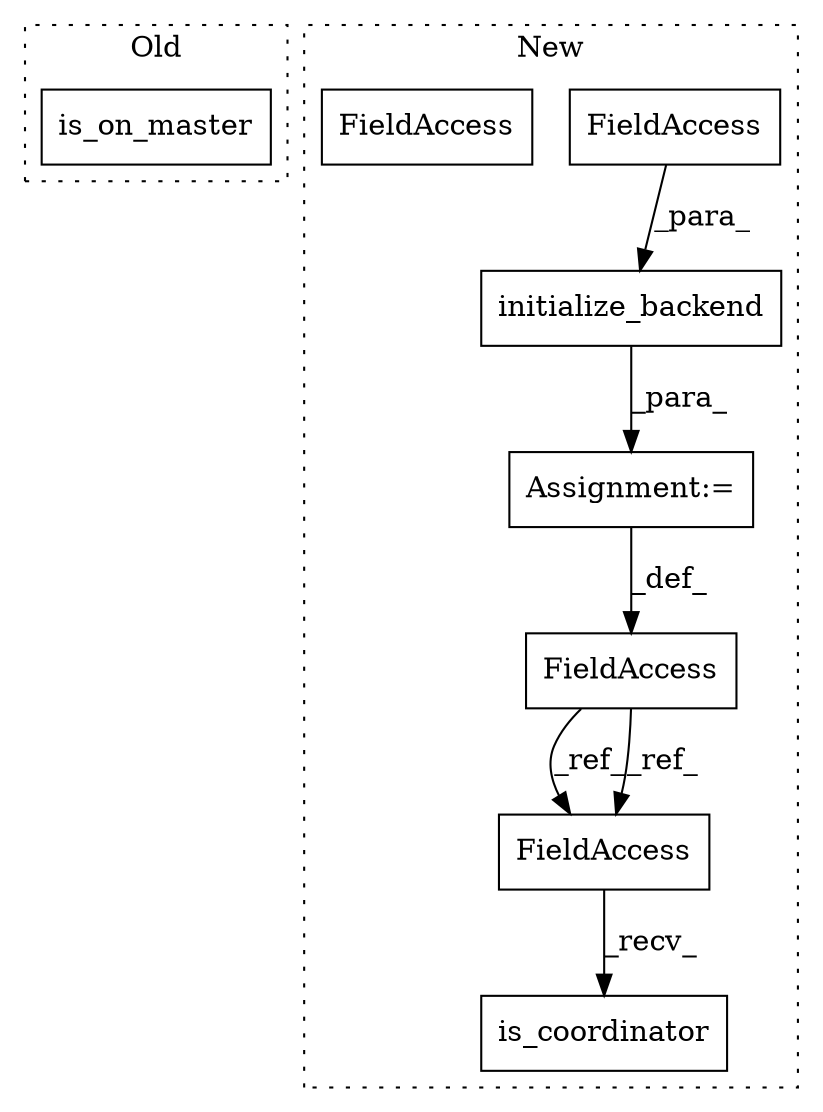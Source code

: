 digraph G {
subgraph cluster0 {
1 [label="is_on_master" a="32" s="6360" l="14" shape="box"];
label = "Old";
style="dotted";
}
subgraph cluster1 {
2 [label="initialize_backend" a="32" s="6445,6476" l="19,1" shape="box"];
3 [label="FieldAccess" a="22" s="6432" l="12" shape="box"];
4 [label="FieldAccess" a="22" s="6464" l="12" shape="box"];
5 [label="FieldAccess" a="22" s="6487" l="12" shape="box"];
6 [label="is_coordinator" a="32" s="6500" l="16" shape="box"];
7 [label="Assignment:=" a="7" s="6444" l="1" shape="box"];
8 [label="FieldAccess" a="22" s="6487" l="12" shape="box"];
label = "New";
style="dotted";
}
2 -> 7 [label="_para_"];
3 -> 8 [label="_ref_"];
3 -> 8 [label="_ref_"];
4 -> 2 [label="_para_"];
7 -> 3 [label="_def_"];
8 -> 6 [label="_recv_"];
}